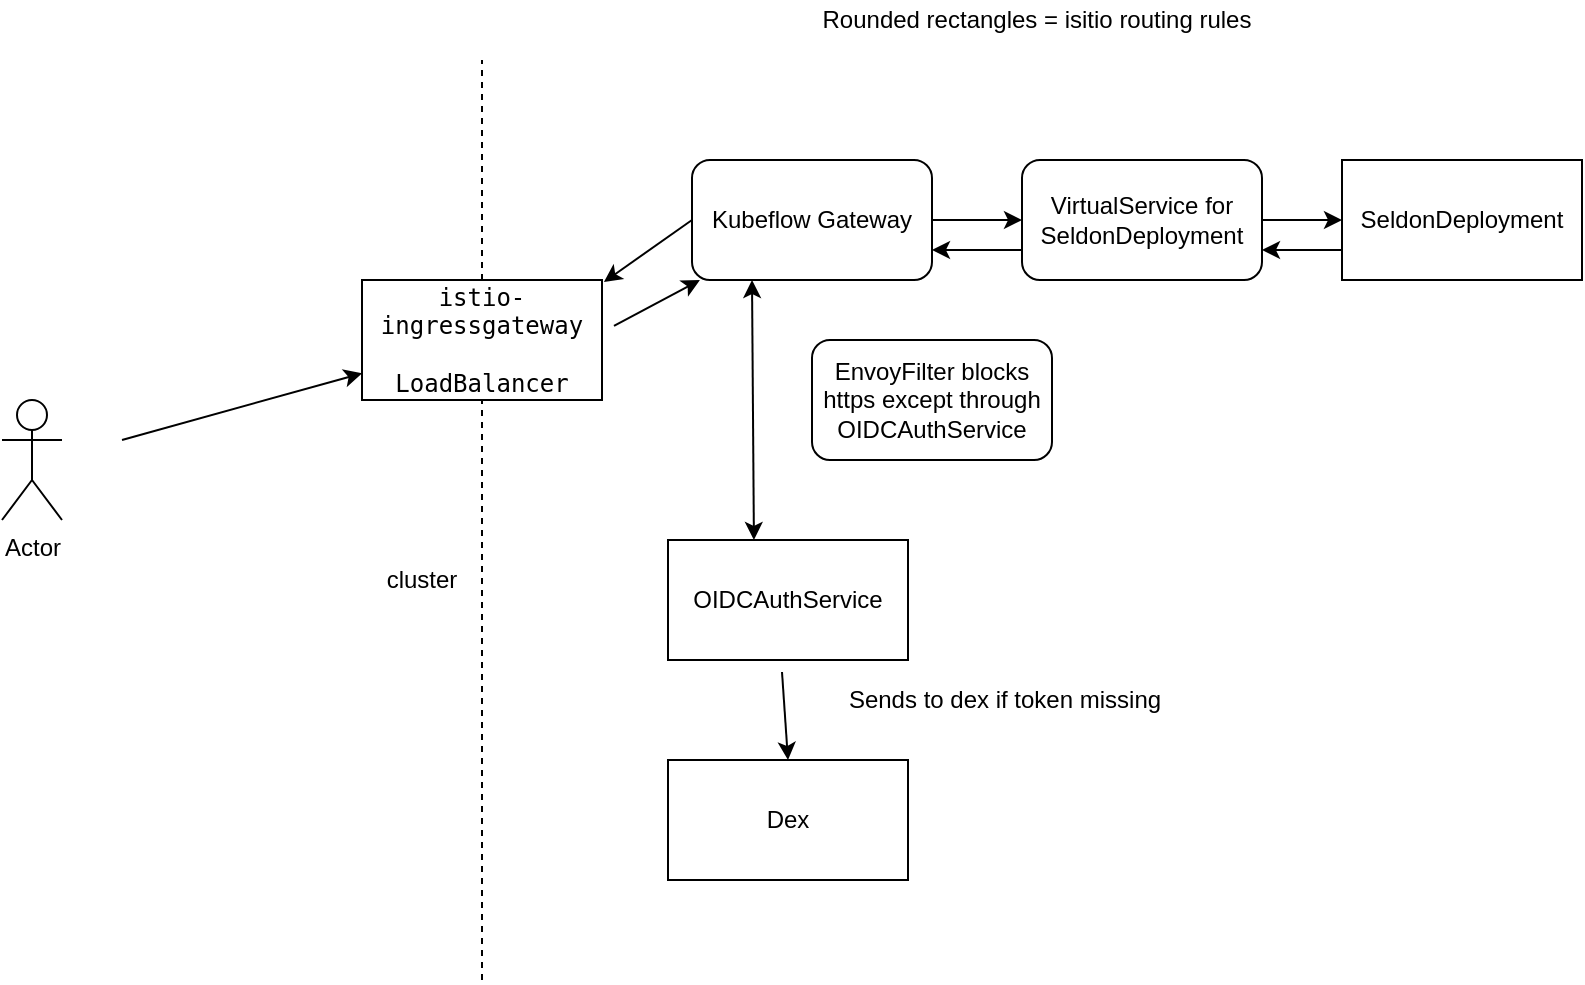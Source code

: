 <mxfile version="11.3.1" type="github" pages="1"><diagram id="OI4nqgoWG-v5oteYRDYx" name="Page-1"><mxGraphModel dx="2062" dy="1133" grid="1" gridSize="10" guides="1" tooltips="1" connect="1" arrows="1" fold="1" page="1" pageScale="1" pageWidth="827" pageHeight="1169" math="0" shadow="0"><root><mxCell id="0"/><mxCell id="1" parent="0"/><mxCell id="VStFsKHCJBiPKA8dSZbI-1" value="Actor" style="shape=umlActor;verticalLabelPosition=bottom;labelBackgroundColor=#ffffff;verticalAlign=top;html=1;outlineConnect=0;" parent="1" vertex="1"><mxGeometry x="80" y="200" width="30" height="60" as="geometry"/></mxCell><mxCell id="VStFsKHCJBiPKA8dSZbI-2" value="" style="endArrow=classic;html=1;" parent="1" target="VStFsKHCJBiPKA8dSZbI-3" edge="1"><mxGeometry width="50" height="50" relative="1" as="geometry"><mxPoint x="140" y="220" as="sourcePoint"/><mxPoint x="130" y="300" as="targetPoint"/></mxGeometry></mxCell><mxCell id="VStFsKHCJBiPKA8dSZbI-3" value="&lt;span style=&quot;font-family: monospace&quot;&gt;&lt;span style=&quot;background-color: rgb(255 , 255 , 255)&quot;&gt;istio-ingressgateway&lt;br&gt;&lt;/span&gt;&lt;br&gt;LoadBalancer&lt;br&gt;&lt;/span&gt;" style="rounded=0;whiteSpace=wrap;html=1;" parent="1" vertex="1"><mxGeometry x="260" y="140" width="120" height="60" as="geometry"/></mxCell><mxCell id="VStFsKHCJBiPKA8dSZbI-4" value="" style="endArrow=none;dashed=1;html=1;" parent="1" target="VStFsKHCJBiPKA8dSZbI-3" edge="1"><mxGeometry width="50" height="50" relative="1" as="geometry"><mxPoint x="320" y="490" as="sourcePoint"/><mxPoint x="130" y="300" as="targetPoint"/></mxGeometry></mxCell><mxCell id="VStFsKHCJBiPKA8dSZbI-5" value="" style="endArrow=none;dashed=1;html=1;exitX=0.5;exitY=0;exitDx=0;exitDy=0;" parent="1" source="VStFsKHCJBiPKA8dSZbI-3" edge="1"><mxGeometry width="50" height="50" relative="1" as="geometry"><mxPoint x="80" y="560" as="sourcePoint"/><mxPoint x="320" y="30" as="targetPoint"/></mxGeometry></mxCell><mxCell id="VStFsKHCJBiPKA8dSZbI-6" value="cluster" style="text;html=1;strokeColor=none;fillColor=none;align=center;verticalAlign=middle;whiteSpace=wrap;rounded=0;" parent="1" vertex="1"><mxGeometry x="270" y="280" width="40" height="20" as="geometry"/></mxCell><mxCell id="VStFsKHCJBiPKA8dSZbI-9" value="Kubeflow Gateway" style="rounded=1;whiteSpace=wrap;html=1;" parent="1" vertex="1"><mxGeometry x="425" y="80" width="120" height="60" as="geometry"/></mxCell><mxCell id="VStFsKHCJBiPKA8dSZbI-10" value="VirtualService for SeldonDeployment" style="rounded=1;whiteSpace=wrap;html=1;" parent="1" vertex="1"><mxGeometry x="590" y="80" width="120" height="60" as="geometry"/></mxCell><mxCell id="VStFsKHCJBiPKA8dSZbI-11" value="SeldonDeployment" style="rounded=0;whiteSpace=wrap;html=1;" parent="1" vertex="1"><mxGeometry x="750" y="80" width="120" height="60" as="geometry"/></mxCell><mxCell id="VStFsKHCJBiPKA8dSZbI-12" value="EnvoyFilter blocks https except through OIDCAuthService" style="rounded=1;whiteSpace=wrap;html=1;" parent="1" vertex="1"><mxGeometry x="485" y="170" width="120" height="60" as="geometry"/></mxCell><mxCell id="VStFsKHCJBiPKA8dSZbI-13" value="OIDCAuthService" style="rounded=0;whiteSpace=wrap;html=1;" parent="1" vertex="1"><mxGeometry x="413" y="270" width="120" height="60" as="geometry"/></mxCell><mxCell id="VStFsKHCJBiPKA8dSZbI-14" value="Dex" style="rounded=0;whiteSpace=wrap;html=1;" parent="1" vertex="1"><mxGeometry x="413" y="380" width="120" height="60" as="geometry"/></mxCell><mxCell id="VStFsKHCJBiPKA8dSZbI-15" value="Sends to dex if token missing" style="text;html=1;strokeColor=none;fillColor=none;align=center;verticalAlign=middle;whiteSpace=wrap;rounded=0;" parent="1" vertex="1"><mxGeometry x="473" y="340" width="217" height="20" as="geometry"/></mxCell><mxCell id="VStFsKHCJBiPKA8dSZbI-16" value="" style="endArrow=classic;html=1;entryX=0.5;entryY=0;entryDx=0;entryDy=0;" parent="1" target="VStFsKHCJBiPKA8dSZbI-14" edge="1"><mxGeometry width="50" height="50" relative="1" as="geometry"><mxPoint x="470" y="336" as="sourcePoint"/><mxPoint x="130" y="510" as="targetPoint"/></mxGeometry></mxCell><mxCell id="VStFsKHCJBiPKA8dSZbI-17" value="" style="endArrow=classic;startArrow=classic;html=1;entryX=0.25;entryY=1;entryDx=0;entryDy=0;exitX=0.358;exitY=0;exitDx=0;exitDy=0;exitPerimeter=0;" parent="1" source="VStFsKHCJBiPKA8dSZbI-13" target="VStFsKHCJBiPKA8dSZbI-9" edge="1"><mxGeometry width="50" height="50" relative="1" as="geometry"><mxPoint x="80" y="560" as="sourcePoint"/><mxPoint x="130" y="510" as="targetPoint"/></mxGeometry></mxCell><mxCell id="VStFsKHCJBiPKA8dSZbI-18" value="" style="endArrow=classic;html=1;exitX=1.05;exitY=0.383;exitDx=0;exitDy=0;exitPerimeter=0;" parent="1" source="VStFsKHCJBiPKA8dSZbI-3" target="VStFsKHCJBiPKA8dSZbI-9" edge="1"><mxGeometry width="50" height="50" relative="1" as="geometry"><mxPoint x="80" y="560" as="sourcePoint"/><mxPoint x="130" y="510" as="targetPoint"/></mxGeometry></mxCell><mxCell id="VStFsKHCJBiPKA8dSZbI-19" value="Rounded rectangles = isitio routing rules" style="text;html=1;strokeColor=none;fillColor=none;align=center;verticalAlign=middle;whiteSpace=wrap;rounded=0;" parent="1" vertex="1"><mxGeometry x="425" width="345" height="20" as="geometry"/></mxCell><mxCell id="VStFsKHCJBiPKA8dSZbI-20" value="" style="endArrow=classic;html=1;exitX=1;exitY=0.5;exitDx=0;exitDy=0;" parent="1" source="VStFsKHCJBiPKA8dSZbI-9" target="VStFsKHCJBiPKA8dSZbI-10" edge="1"><mxGeometry width="50" height="50" relative="1" as="geometry"><mxPoint x="80" y="560" as="sourcePoint"/><mxPoint x="130" y="510" as="targetPoint"/></mxGeometry></mxCell><mxCell id="VStFsKHCJBiPKA8dSZbI-21" value="" style="endArrow=classic;html=1;exitX=1;exitY=0.5;exitDx=0;exitDy=0;" parent="1" source="VStFsKHCJBiPKA8dSZbI-10" target="VStFsKHCJBiPKA8dSZbI-11" edge="1"><mxGeometry width="50" height="50" relative="1" as="geometry"><mxPoint x="80" y="560" as="sourcePoint"/><mxPoint x="130" y="510" as="targetPoint"/></mxGeometry></mxCell><mxCell id="VStFsKHCJBiPKA8dSZbI-22" value="" style="endArrow=classic;html=1;exitX=0;exitY=0.75;exitDx=0;exitDy=0;entryX=1;entryY=0.75;entryDx=0;entryDy=0;" parent="1" source="VStFsKHCJBiPKA8dSZbI-11" target="VStFsKHCJBiPKA8dSZbI-10" edge="1"><mxGeometry width="50" height="50" relative="1" as="geometry"><mxPoint x="80" y="560" as="sourcePoint"/><mxPoint x="130" y="510" as="targetPoint"/></mxGeometry></mxCell><mxCell id="VStFsKHCJBiPKA8dSZbI-23" value="" style="endArrow=classic;html=1;exitX=0;exitY=0.75;exitDx=0;exitDy=0;entryX=1;entryY=0.75;entryDx=0;entryDy=0;" parent="1" source="VStFsKHCJBiPKA8dSZbI-10" target="VStFsKHCJBiPKA8dSZbI-9" edge="1"><mxGeometry width="50" height="50" relative="1" as="geometry"><mxPoint x="80" y="560" as="sourcePoint"/><mxPoint x="130" y="510" as="targetPoint"/></mxGeometry></mxCell><mxCell id="VStFsKHCJBiPKA8dSZbI-24" value="" style="endArrow=classic;html=1;exitX=0;exitY=0.5;exitDx=0;exitDy=0;entryX=1.008;entryY=0.017;entryDx=0;entryDy=0;entryPerimeter=0;" parent="1" source="VStFsKHCJBiPKA8dSZbI-9" target="VStFsKHCJBiPKA8dSZbI-3" edge="1"><mxGeometry width="50" height="50" relative="1" as="geometry"><mxPoint x="80" y="560" as="sourcePoint"/><mxPoint x="130" y="510" as="targetPoint"/></mxGeometry></mxCell></root></mxGraphModel></diagram></mxfile>